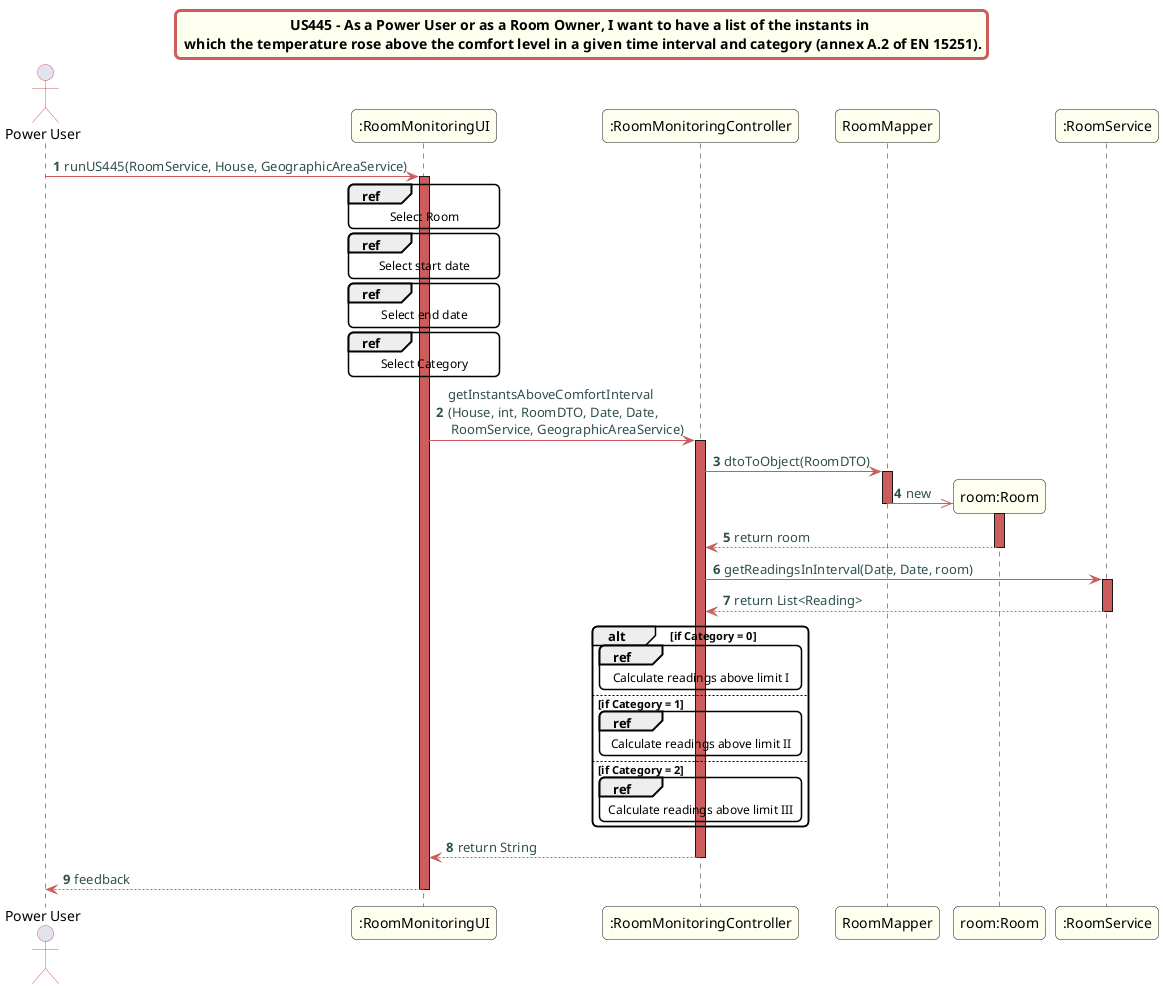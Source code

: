 @startuml
skinparam titleBorderRoundCorner 10
skinparam titleBorderThickness 3
skinparam titleBorderColor indianred
skinparam titleBackgroundColor ivory
skinparam FontName quicksand

skinparam actor {
 	BorderColor indianred
 	}

 skinparam sequence {
 	LifeLineBackgroundColor indianred
 	ParticipantBackgroundColor ivory
 }

 skinparam roundcorner 10

 skinparam component {
   arrowThickness 1
   ArrowFontName Verdana
   ArrowColor indianred
   ArrowFontColor darkslategrey
 }
title US445 - As a Power User or as a Room Owner, I want to have a list of the instants in \n which the temperature rose above the comfort level in a given time interval and category (annex A.2 of EN 15251).
autonumber
actor "Power User"
"Power User" -> ":RoomMonitoringUI": runUS445(RoomService, House, GeographicAreaService)
activate ":RoomMonitoringUI"
ref over ":RoomMonitoringUI"
Select Room
end ref
ref over ":RoomMonitoringUI"
Select start date
end ref
ref over ":RoomMonitoringUI"
Select end date
end ref
ref over ":RoomMonitoringUI"
Select Category
end ref
":RoomMonitoringUI" -> ":RoomMonitoringController": getInstantsAboveComfortInterval\n(House, int, RoomDTO, Date, Date,\n RoomService, GeographicAreaService)
activate ":RoomMonitoringController"
":RoomMonitoringController" -> RoomMapper: dtoToObject(RoomDTO)
create "room:Room"
activate RoomMapper
RoomMapper ->> "room:Room": new
deactivate RoomMapper
activate "room:Room"
"room:Room" --> ":RoomMonitoringController": return room
deactivate "room:Room"
":RoomMonitoringController" -> ":RoomService": getReadingsInInterval(Date, Date, room)
activate ":RoomService"
":RoomService" --> ":RoomMonitoringController": return List<Reading>
deactivate ":RoomService"
alt if Category = 0
ref over ":RoomMonitoringController"
Calculate readings above limit I
end ref
else if Category = 1
ref over ":RoomMonitoringController"
Calculate readings above limit II
end ref
else if Category = 2
ref over ":RoomMonitoringController"
Calculate readings above limit III
end ref
end
":RoomMonitoringController" --> ":RoomMonitoringUI": return String
deactivate ":RoomMonitoringController"
":RoomMonitoringUI" --> "Power User": feedback
deactivate ":RoomMonitoringUI"
@enduml
